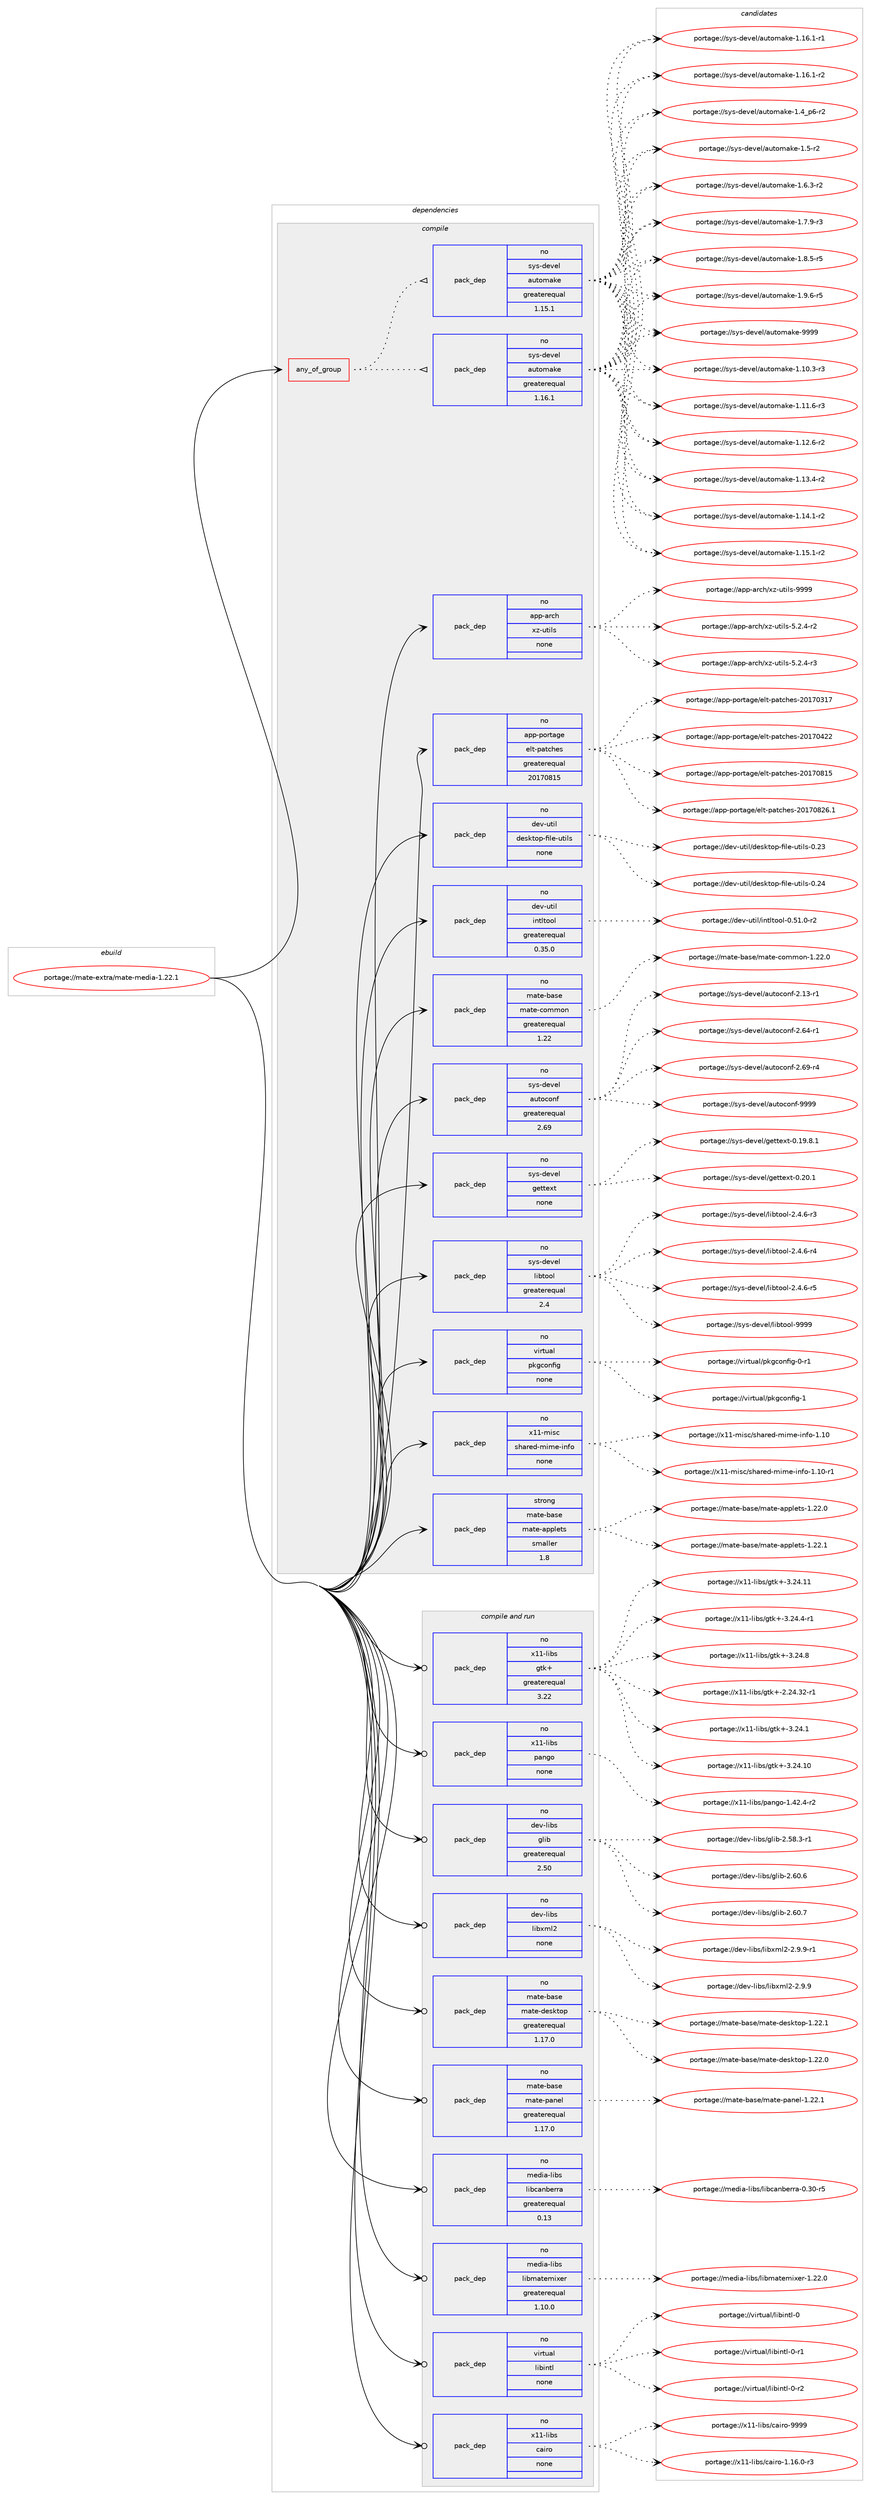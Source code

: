 digraph prolog {

# *************
# Graph options
# *************

newrank=true;
concentrate=true;
compound=true;
graph [rankdir=LR,fontname=Helvetica,fontsize=10,ranksep=1.5];#, ranksep=2.5, nodesep=0.2];
edge  [arrowhead=vee];
node  [fontname=Helvetica,fontsize=10];

# **********
# The ebuild
# **********

subgraph cluster_leftcol {
color=gray;
rank=same;
label=<<i>ebuild</i>>;
id [label="portage://mate-extra/mate-media-1.22.1", color=red, width=4, href="../mate-extra/mate-media-1.22.1.svg"];
}

# ****************
# The dependencies
# ****************

subgraph cluster_midcol {
color=gray;
label=<<i>dependencies</i>>;
subgraph cluster_compile {
fillcolor="#eeeeee";
style=filled;
label=<<i>compile</i>>;
subgraph any4843 {
dependency308327 [label=<<TABLE BORDER="0" CELLBORDER="1" CELLSPACING="0" CELLPADDING="4"><TR><TD CELLPADDING="10">any_of_group</TD></TR></TABLE>>, shape=none, color=red];subgraph pack226029 {
dependency308328 [label=<<TABLE BORDER="0" CELLBORDER="1" CELLSPACING="0" CELLPADDING="4" WIDTH="220"><TR><TD ROWSPAN="6" CELLPADDING="30">pack_dep</TD></TR><TR><TD WIDTH="110">no</TD></TR><TR><TD>sys-devel</TD></TR><TR><TD>automake</TD></TR><TR><TD>greaterequal</TD></TR><TR><TD>1.16.1</TD></TR></TABLE>>, shape=none, color=blue];
}
dependency308327:e -> dependency308328:w [weight=20,style="dotted",arrowhead="oinv"];
subgraph pack226030 {
dependency308329 [label=<<TABLE BORDER="0" CELLBORDER="1" CELLSPACING="0" CELLPADDING="4" WIDTH="220"><TR><TD ROWSPAN="6" CELLPADDING="30">pack_dep</TD></TR><TR><TD WIDTH="110">no</TD></TR><TR><TD>sys-devel</TD></TR><TR><TD>automake</TD></TR><TR><TD>greaterequal</TD></TR><TR><TD>1.15.1</TD></TR></TABLE>>, shape=none, color=blue];
}
dependency308327:e -> dependency308329:w [weight=20,style="dotted",arrowhead="oinv"];
}
id:e -> dependency308327:w [weight=20,style="solid",arrowhead="vee"];
subgraph pack226031 {
dependency308330 [label=<<TABLE BORDER="0" CELLBORDER="1" CELLSPACING="0" CELLPADDING="4" WIDTH="220"><TR><TD ROWSPAN="6" CELLPADDING="30">pack_dep</TD></TR><TR><TD WIDTH="110">no</TD></TR><TR><TD>app-arch</TD></TR><TR><TD>xz-utils</TD></TR><TR><TD>none</TD></TR><TR><TD></TD></TR></TABLE>>, shape=none, color=blue];
}
id:e -> dependency308330:w [weight=20,style="solid",arrowhead="vee"];
subgraph pack226032 {
dependency308331 [label=<<TABLE BORDER="0" CELLBORDER="1" CELLSPACING="0" CELLPADDING="4" WIDTH="220"><TR><TD ROWSPAN="6" CELLPADDING="30">pack_dep</TD></TR><TR><TD WIDTH="110">no</TD></TR><TR><TD>app-portage</TD></TR><TR><TD>elt-patches</TD></TR><TR><TD>greaterequal</TD></TR><TR><TD>20170815</TD></TR></TABLE>>, shape=none, color=blue];
}
id:e -> dependency308331:w [weight=20,style="solid",arrowhead="vee"];
subgraph pack226033 {
dependency308332 [label=<<TABLE BORDER="0" CELLBORDER="1" CELLSPACING="0" CELLPADDING="4" WIDTH="220"><TR><TD ROWSPAN="6" CELLPADDING="30">pack_dep</TD></TR><TR><TD WIDTH="110">no</TD></TR><TR><TD>dev-util</TD></TR><TR><TD>desktop-file-utils</TD></TR><TR><TD>none</TD></TR><TR><TD></TD></TR></TABLE>>, shape=none, color=blue];
}
id:e -> dependency308332:w [weight=20,style="solid",arrowhead="vee"];
subgraph pack226034 {
dependency308333 [label=<<TABLE BORDER="0" CELLBORDER="1" CELLSPACING="0" CELLPADDING="4" WIDTH="220"><TR><TD ROWSPAN="6" CELLPADDING="30">pack_dep</TD></TR><TR><TD WIDTH="110">no</TD></TR><TR><TD>dev-util</TD></TR><TR><TD>intltool</TD></TR><TR><TD>greaterequal</TD></TR><TR><TD>0.35.0</TD></TR></TABLE>>, shape=none, color=blue];
}
id:e -> dependency308333:w [weight=20,style="solid",arrowhead="vee"];
subgraph pack226035 {
dependency308334 [label=<<TABLE BORDER="0" CELLBORDER="1" CELLSPACING="0" CELLPADDING="4" WIDTH="220"><TR><TD ROWSPAN="6" CELLPADDING="30">pack_dep</TD></TR><TR><TD WIDTH="110">no</TD></TR><TR><TD>mate-base</TD></TR><TR><TD>mate-common</TD></TR><TR><TD>greaterequal</TD></TR><TR><TD>1.22</TD></TR></TABLE>>, shape=none, color=blue];
}
id:e -> dependency308334:w [weight=20,style="solid",arrowhead="vee"];
subgraph pack226036 {
dependency308335 [label=<<TABLE BORDER="0" CELLBORDER="1" CELLSPACING="0" CELLPADDING="4" WIDTH="220"><TR><TD ROWSPAN="6" CELLPADDING="30">pack_dep</TD></TR><TR><TD WIDTH="110">no</TD></TR><TR><TD>sys-devel</TD></TR><TR><TD>autoconf</TD></TR><TR><TD>greaterequal</TD></TR><TR><TD>2.69</TD></TR></TABLE>>, shape=none, color=blue];
}
id:e -> dependency308335:w [weight=20,style="solid",arrowhead="vee"];
subgraph pack226037 {
dependency308336 [label=<<TABLE BORDER="0" CELLBORDER="1" CELLSPACING="0" CELLPADDING="4" WIDTH="220"><TR><TD ROWSPAN="6" CELLPADDING="30">pack_dep</TD></TR><TR><TD WIDTH="110">no</TD></TR><TR><TD>sys-devel</TD></TR><TR><TD>gettext</TD></TR><TR><TD>none</TD></TR><TR><TD></TD></TR></TABLE>>, shape=none, color=blue];
}
id:e -> dependency308336:w [weight=20,style="solid",arrowhead="vee"];
subgraph pack226038 {
dependency308337 [label=<<TABLE BORDER="0" CELLBORDER="1" CELLSPACING="0" CELLPADDING="4" WIDTH="220"><TR><TD ROWSPAN="6" CELLPADDING="30">pack_dep</TD></TR><TR><TD WIDTH="110">no</TD></TR><TR><TD>sys-devel</TD></TR><TR><TD>libtool</TD></TR><TR><TD>greaterequal</TD></TR><TR><TD>2.4</TD></TR></TABLE>>, shape=none, color=blue];
}
id:e -> dependency308337:w [weight=20,style="solid",arrowhead="vee"];
subgraph pack226039 {
dependency308338 [label=<<TABLE BORDER="0" CELLBORDER="1" CELLSPACING="0" CELLPADDING="4" WIDTH="220"><TR><TD ROWSPAN="6" CELLPADDING="30">pack_dep</TD></TR><TR><TD WIDTH="110">no</TD></TR><TR><TD>virtual</TD></TR><TR><TD>pkgconfig</TD></TR><TR><TD>none</TD></TR><TR><TD></TD></TR></TABLE>>, shape=none, color=blue];
}
id:e -> dependency308338:w [weight=20,style="solid",arrowhead="vee"];
subgraph pack226040 {
dependency308339 [label=<<TABLE BORDER="0" CELLBORDER="1" CELLSPACING="0" CELLPADDING="4" WIDTH="220"><TR><TD ROWSPAN="6" CELLPADDING="30">pack_dep</TD></TR><TR><TD WIDTH="110">no</TD></TR><TR><TD>x11-misc</TD></TR><TR><TD>shared-mime-info</TD></TR><TR><TD>none</TD></TR><TR><TD></TD></TR></TABLE>>, shape=none, color=blue];
}
id:e -> dependency308339:w [weight=20,style="solid",arrowhead="vee"];
subgraph pack226041 {
dependency308340 [label=<<TABLE BORDER="0" CELLBORDER="1" CELLSPACING="0" CELLPADDING="4" WIDTH="220"><TR><TD ROWSPAN="6" CELLPADDING="30">pack_dep</TD></TR><TR><TD WIDTH="110">strong</TD></TR><TR><TD>mate-base</TD></TR><TR><TD>mate-applets</TD></TR><TR><TD>smaller</TD></TR><TR><TD>1.8</TD></TR></TABLE>>, shape=none, color=blue];
}
id:e -> dependency308340:w [weight=20,style="solid",arrowhead="vee"];
}
subgraph cluster_compileandrun {
fillcolor="#eeeeee";
style=filled;
label=<<i>compile and run</i>>;
subgraph pack226042 {
dependency308341 [label=<<TABLE BORDER="0" CELLBORDER="1" CELLSPACING="0" CELLPADDING="4" WIDTH="220"><TR><TD ROWSPAN="6" CELLPADDING="30">pack_dep</TD></TR><TR><TD WIDTH="110">no</TD></TR><TR><TD>dev-libs</TD></TR><TR><TD>glib</TD></TR><TR><TD>greaterequal</TD></TR><TR><TD>2.50</TD></TR></TABLE>>, shape=none, color=blue];
}
id:e -> dependency308341:w [weight=20,style="solid",arrowhead="odotvee"];
subgraph pack226043 {
dependency308342 [label=<<TABLE BORDER="0" CELLBORDER="1" CELLSPACING="0" CELLPADDING="4" WIDTH="220"><TR><TD ROWSPAN="6" CELLPADDING="30">pack_dep</TD></TR><TR><TD WIDTH="110">no</TD></TR><TR><TD>dev-libs</TD></TR><TR><TD>libxml2</TD></TR><TR><TD>none</TD></TR><TR><TD></TD></TR></TABLE>>, shape=none, color=blue];
}
id:e -> dependency308342:w [weight=20,style="solid",arrowhead="odotvee"];
subgraph pack226044 {
dependency308343 [label=<<TABLE BORDER="0" CELLBORDER="1" CELLSPACING="0" CELLPADDING="4" WIDTH="220"><TR><TD ROWSPAN="6" CELLPADDING="30">pack_dep</TD></TR><TR><TD WIDTH="110">no</TD></TR><TR><TD>mate-base</TD></TR><TR><TD>mate-desktop</TD></TR><TR><TD>greaterequal</TD></TR><TR><TD>1.17.0</TD></TR></TABLE>>, shape=none, color=blue];
}
id:e -> dependency308343:w [weight=20,style="solid",arrowhead="odotvee"];
subgraph pack226045 {
dependency308344 [label=<<TABLE BORDER="0" CELLBORDER="1" CELLSPACING="0" CELLPADDING="4" WIDTH="220"><TR><TD ROWSPAN="6" CELLPADDING="30">pack_dep</TD></TR><TR><TD WIDTH="110">no</TD></TR><TR><TD>mate-base</TD></TR><TR><TD>mate-panel</TD></TR><TR><TD>greaterequal</TD></TR><TR><TD>1.17.0</TD></TR></TABLE>>, shape=none, color=blue];
}
id:e -> dependency308344:w [weight=20,style="solid",arrowhead="odotvee"];
subgraph pack226046 {
dependency308345 [label=<<TABLE BORDER="0" CELLBORDER="1" CELLSPACING="0" CELLPADDING="4" WIDTH="220"><TR><TD ROWSPAN="6" CELLPADDING="30">pack_dep</TD></TR><TR><TD WIDTH="110">no</TD></TR><TR><TD>media-libs</TD></TR><TR><TD>libcanberra</TD></TR><TR><TD>greaterequal</TD></TR><TR><TD>0.13</TD></TR></TABLE>>, shape=none, color=blue];
}
id:e -> dependency308345:w [weight=20,style="solid",arrowhead="odotvee"];
subgraph pack226047 {
dependency308346 [label=<<TABLE BORDER="0" CELLBORDER="1" CELLSPACING="0" CELLPADDING="4" WIDTH="220"><TR><TD ROWSPAN="6" CELLPADDING="30">pack_dep</TD></TR><TR><TD WIDTH="110">no</TD></TR><TR><TD>media-libs</TD></TR><TR><TD>libmatemixer</TD></TR><TR><TD>greaterequal</TD></TR><TR><TD>1.10.0</TD></TR></TABLE>>, shape=none, color=blue];
}
id:e -> dependency308346:w [weight=20,style="solid",arrowhead="odotvee"];
subgraph pack226048 {
dependency308347 [label=<<TABLE BORDER="0" CELLBORDER="1" CELLSPACING="0" CELLPADDING="4" WIDTH="220"><TR><TD ROWSPAN="6" CELLPADDING="30">pack_dep</TD></TR><TR><TD WIDTH="110">no</TD></TR><TR><TD>virtual</TD></TR><TR><TD>libintl</TD></TR><TR><TD>none</TD></TR><TR><TD></TD></TR></TABLE>>, shape=none, color=blue];
}
id:e -> dependency308347:w [weight=20,style="solid",arrowhead="odotvee"];
subgraph pack226049 {
dependency308348 [label=<<TABLE BORDER="0" CELLBORDER="1" CELLSPACING="0" CELLPADDING="4" WIDTH="220"><TR><TD ROWSPAN="6" CELLPADDING="30">pack_dep</TD></TR><TR><TD WIDTH="110">no</TD></TR><TR><TD>x11-libs</TD></TR><TR><TD>cairo</TD></TR><TR><TD>none</TD></TR><TR><TD></TD></TR></TABLE>>, shape=none, color=blue];
}
id:e -> dependency308348:w [weight=20,style="solid",arrowhead="odotvee"];
subgraph pack226050 {
dependency308349 [label=<<TABLE BORDER="0" CELLBORDER="1" CELLSPACING="0" CELLPADDING="4" WIDTH="220"><TR><TD ROWSPAN="6" CELLPADDING="30">pack_dep</TD></TR><TR><TD WIDTH="110">no</TD></TR><TR><TD>x11-libs</TD></TR><TR><TD>gtk+</TD></TR><TR><TD>greaterequal</TD></TR><TR><TD>3.22</TD></TR></TABLE>>, shape=none, color=blue];
}
id:e -> dependency308349:w [weight=20,style="solid",arrowhead="odotvee"];
subgraph pack226051 {
dependency308350 [label=<<TABLE BORDER="0" CELLBORDER="1" CELLSPACING="0" CELLPADDING="4" WIDTH="220"><TR><TD ROWSPAN="6" CELLPADDING="30">pack_dep</TD></TR><TR><TD WIDTH="110">no</TD></TR><TR><TD>x11-libs</TD></TR><TR><TD>pango</TD></TR><TR><TD>none</TD></TR><TR><TD></TD></TR></TABLE>>, shape=none, color=blue];
}
id:e -> dependency308350:w [weight=20,style="solid",arrowhead="odotvee"];
}
subgraph cluster_run {
fillcolor="#eeeeee";
style=filled;
label=<<i>run</i>>;
}
}

# **************
# The candidates
# **************

subgraph cluster_choices {
rank=same;
color=gray;
label=<<i>candidates</i>>;

subgraph choice226029 {
color=black;
nodesep=1;
choiceportage11512111545100101118101108479711711611110997107101454946494846514511451 [label="portage://sys-devel/automake-1.10.3-r3", color=red, width=4,href="../sys-devel/automake-1.10.3-r3.svg"];
choiceportage11512111545100101118101108479711711611110997107101454946494946544511451 [label="portage://sys-devel/automake-1.11.6-r3", color=red, width=4,href="../sys-devel/automake-1.11.6-r3.svg"];
choiceportage11512111545100101118101108479711711611110997107101454946495046544511450 [label="portage://sys-devel/automake-1.12.6-r2", color=red, width=4,href="../sys-devel/automake-1.12.6-r2.svg"];
choiceportage11512111545100101118101108479711711611110997107101454946495146524511450 [label="portage://sys-devel/automake-1.13.4-r2", color=red, width=4,href="../sys-devel/automake-1.13.4-r2.svg"];
choiceportage11512111545100101118101108479711711611110997107101454946495246494511450 [label="portage://sys-devel/automake-1.14.1-r2", color=red, width=4,href="../sys-devel/automake-1.14.1-r2.svg"];
choiceportage11512111545100101118101108479711711611110997107101454946495346494511450 [label="portage://sys-devel/automake-1.15.1-r2", color=red, width=4,href="../sys-devel/automake-1.15.1-r2.svg"];
choiceportage11512111545100101118101108479711711611110997107101454946495446494511449 [label="portage://sys-devel/automake-1.16.1-r1", color=red, width=4,href="../sys-devel/automake-1.16.1-r1.svg"];
choiceportage11512111545100101118101108479711711611110997107101454946495446494511450 [label="portage://sys-devel/automake-1.16.1-r2", color=red, width=4,href="../sys-devel/automake-1.16.1-r2.svg"];
choiceportage115121115451001011181011084797117116111109971071014549465295112544511450 [label="portage://sys-devel/automake-1.4_p6-r2", color=red, width=4,href="../sys-devel/automake-1.4_p6-r2.svg"];
choiceportage11512111545100101118101108479711711611110997107101454946534511450 [label="portage://sys-devel/automake-1.5-r2", color=red, width=4,href="../sys-devel/automake-1.5-r2.svg"];
choiceportage115121115451001011181011084797117116111109971071014549465446514511450 [label="portage://sys-devel/automake-1.6.3-r2", color=red, width=4,href="../sys-devel/automake-1.6.3-r2.svg"];
choiceportage115121115451001011181011084797117116111109971071014549465546574511451 [label="portage://sys-devel/automake-1.7.9-r3", color=red, width=4,href="../sys-devel/automake-1.7.9-r3.svg"];
choiceportage115121115451001011181011084797117116111109971071014549465646534511453 [label="portage://sys-devel/automake-1.8.5-r5", color=red, width=4,href="../sys-devel/automake-1.8.5-r5.svg"];
choiceportage115121115451001011181011084797117116111109971071014549465746544511453 [label="portage://sys-devel/automake-1.9.6-r5", color=red, width=4,href="../sys-devel/automake-1.9.6-r5.svg"];
choiceportage115121115451001011181011084797117116111109971071014557575757 [label="portage://sys-devel/automake-9999", color=red, width=4,href="../sys-devel/automake-9999.svg"];
dependency308328:e -> choiceportage11512111545100101118101108479711711611110997107101454946494846514511451:w [style=dotted,weight="100"];
dependency308328:e -> choiceportage11512111545100101118101108479711711611110997107101454946494946544511451:w [style=dotted,weight="100"];
dependency308328:e -> choiceportage11512111545100101118101108479711711611110997107101454946495046544511450:w [style=dotted,weight="100"];
dependency308328:e -> choiceportage11512111545100101118101108479711711611110997107101454946495146524511450:w [style=dotted,weight="100"];
dependency308328:e -> choiceportage11512111545100101118101108479711711611110997107101454946495246494511450:w [style=dotted,weight="100"];
dependency308328:e -> choiceportage11512111545100101118101108479711711611110997107101454946495346494511450:w [style=dotted,weight="100"];
dependency308328:e -> choiceportage11512111545100101118101108479711711611110997107101454946495446494511449:w [style=dotted,weight="100"];
dependency308328:e -> choiceportage11512111545100101118101108479711711611110997107101454946495446494511450:w [style=dotted,weight="100"];
dependency308328:e -> choiceportage115121115451001011181011084797117116111109971071014549465295112544511450:w [style=dotted,weight="100"];
dependency308328:e -> choiceportage11512111545100101118101108479711711611110997107101454946534511450:w [style=dotted,weight="100"];
dependency308328:e -> choiceportage115121115451001011181011084797117116111109971071014549465446514511450:w [style=dotted,weight="100"];
dependency308328:e -> choiceportage115121115451001011181011084797117116111109971071014549465546574511451:w [style=dotted,weight="100"];
dependency308328:e -> choiceportage115121115451001011181011084797117116111109971071014549465646534511453:w [style=dotted,weight="100"];
dependency308328:e -> choiceportage115121115451001011181011084797117116111109971071014549465746544511453:w [style=dotted,weight="100"];
dependency308328:e -> choiceportage115121115451001011181011084797117116111109971071014557575757:w [style=dotted,weight="100"];
}
subgraph choice226030 {
color=black;
nodesep=1;
choiceportage11512111545100101118101108479711711611110997107101454946494846514511451 [label="portage://sys-devel/automake-1.10.3-r3", color=red, width=4,href="../sys-devel/automake-1.10.3-r3.svg"];
choiceportage11512111545100101118101108479711711611110997107101454946494946544511451 [label="portage://sys-devel/automake-1.11.6-r3", color=red, width=4,href="../sys-devel/automake-1.11.6-r3.svg"];
choiceportage11512111545100101118101108479711711611110997107101454946495046544511450 [label="portage://sys-devel/automake-1.12.6-r2", color=red, width=4,href="../sys-devel/automake-1.12.6-r2.svg"];
choiceportage11512111545100101118101108479711711611110997107101454946495146524511450 [label="portage://sys-devel/automake-1.13.4-r2", color=red, width=4,href="../sys-devel/automake-1.13.4-r2.svg"];
choiceportage11512111545100101118101108479711711611110997107101454946495246494511450 [label="portage://sys-devel/automake-1.14.1-r2", color=red, width=4,href="../sys-devel/automake-1.14.1-r2.svg"];
choiceportage11512111545100101118101108479711711611110997107101454946495346494511450 [label="portage://sys-devel/automake-1.15.1-r2", color=red, width=4,href="../sys-devel/automake-1.15.1-r2.svg"];
choiceportage11512111545100101118101108479711711611110997107101454946495446494511449 [label="portage://sys-devel/automake-1.16.1-r1", color=red, width=4,href="../sys-devel/automake-1.16.1-r1.svg"];
choiceportage11512111545100101118101108479711711611110997107101454946495446494511450 [label="portage://sys-devel/automake-1.16.1-r2", color=red, width=4,href="../sys-devel/automake-1.16.1-r2.svg"];
choiceportage115121115451001011181011084797117116111109971071014549465295112544511450 [label="portage://sys-devel/automake-1.4_p6-r2", color=red, width=4,href="../sys-devel/automake-1.4_p6-r2.svg"];
choiceportage11512111545100101118101108479711711611110997107101454946534511450 [label="portage://sys-devel/automake-1.5-r2", color=red, width=4,href="../sys-devel/automake-1.5-r2.svg"];
choiceportage115121115451001011181011084797117116111109971071014549465446514511450 [label="portage://sys-devel/automake-1.6.3-r2", color=red, width=4,href="../sys-devel/automake-1.6.3-r2.svg"];
choiceportage115121115451001011181011084797117116111109971071014549465546574511451 [label="portage://sys-devel/automake-1.7.9-r3", color=red, width=4,href="../sys-devel/automake-1.7.9-r3.svg"];
choiceportage115121115451001011181011084797117116111109971071014549465646534511453 [label="portage://sys-devel/automake-1.8.5-r5", color=red, width=4,href="../sys-devel/automake-1.8.5-r5.svg"];
choiceportage115121115451001011181011084797117116111109971071014549465746544511453 [label="portage://sys-devel/automake-1.9.6-r5", color=red, width=4,href="../sys-devel/automake-1.9.6-r5.svg"];
choiceportage115121115451001011181011084797117116111109971071014557575757 [label="portage://sys-devel/automake-9999", color=red, width=4,href="../sys-devel/automake-9999.svg"];
dependency308329:e -> choiceportage11512111545100101118101108479711711611110997107101454946494846514511451:w [style=dotted,weight="100"];
dependency308329:e -> choiceportage11512111545100101118101108479711711611110997107101454946494946544511451:w [style=dotted,weight="100"];
dependency308329:e -> choiceportage11512111545100101118101108479711711611110997107101454946495046544511450:w [style=dotted,weight="100"];
dependency308329:e -> choiceportage11512111545100101118101108479711711611110997107101454946495146524511450:w [style=dotted,weight="100"];
dependency308329:e -> choiceportage11512111545100101118101108479711711611110997107101454946495246494511450:w [style=dotted,weight="100"];
dependency308329:e -> choiceportage11512111545100101118101108479711711611110997107101454946495346494511450:w [style=dotted,weight="100"];
dependency308329:e -> choiceportage11512111545100101118101108479711711611110997107101454946495446494511449:w [style=dotted,weight="100"];
dependency308329:e -> choiceportage11512111545100101118101108479711711611110997107101454946495446494511450:w [style=dotted,weight="100"];
dependency308329:e -> choiceportage115121115451001011181011084797117116111109971071014549465295112544511450:w [style=dotted,weight="100"];
dependency308329:e -> choiceportage11512111545100101118101108479711711611110997107101454946534511450:w [style=dotted,weight="100"];
dependency308329:e -> choiceportage115121115451001011181011084797117116111109971071014549465446514511450:w [style=dotted,weight="100"];
dependency308329:e -> choiceportage115121115451001011181011084797117116111109971071014549465546574511451:w [style=dotted,weight="100"];
dependency308329:e -> choiceportage115121115451001011181011084797117116111109971071014549465646534511453:w [style=dotted,weight="100"];
dependency308329:e -> choiceportage115121115451001011181011084797117116111109971071014549465746544511453:w [style=dotted,weight="100"];
dependency308329:e -> choiceportage115121115451001011181011084797117116111109971071014557575757:w [style=dotted,weight="100"];
}
subgraph choice226031 {
color=black;
nodesep=1;
choiceportage9711211245971149910447120122451171161051081154553465046524511450 [label="portage://app-arch/xz-utils-5.2.4-r2", color=red, width=4,href="../app-arch/xz-utils-5.2.4-r2.svg"];
choiceportage9711211245971149910447120122451171161051081154553465046524511451 [label="portage://app-arch/xz-utils-5.2.4-r3", color=red, width=4,href="../app-arch/xz-utils-5.2.4-r3.svg"];
choiceportage9711211245971149910447120122451171161051081154557575757 [label="portage://app-arch/xz-utils-9999", color=red, width=4,href="../app-arch/xz-utils-9999.svg"];
dependency308330:e -> choiceportage9711211245971149910447120122451171161051081154553465046524511450:w [style=dotted,weight="100"];
dependency308330:e -> choiceportage9711211245971149910447120122451171161051081154553465046524511451:w [style=dotted,weight="100"];
dependency308330:e -> choiceportage9711211245971149910447120122451171161051081154557575757:w [style=dotted,weight="100"];
}
subgraph choice226032 {
color=black;
nodesep=1;
choiceportage97112112451121111141169710310147101108116451129711699104101115455048495548514955 [label="portage://app-portage/elt-patches-20170317", color=red, width=4,href="../app-portage/elt-patches-20170317.svg"];
choiceportage97112112451121111141169710310147101108116451129711699104101115455048495548525050 [label="portage://app-portage/elt-patches-20170422", color=red, width=4,href="../app-portage/elt-patches-20170422.svg"];
choiceportage97112112451121111141169710310147101108116451129711699104101115455048495548564953 [label="portage://app-portage/elt-patches-20170815", color=red, width=4,href="../app-portage/elt-patches-20170815.svg"];
choiceportage971121124511211111411697103101471011081164511297116991041011154550484955485650544649 [label="portage://app-portage/elt-patches-20170826.1", color=red, width=4,href="../app-portage/elt-patches-20170826.1.svg"];
dependency308331:e -> choiceportage97112112451121111141169710310147101108116451129711699104101115455048495548514955:w [style=dotted,weight="100"];
dependency308331:e -> choiceportage97112112451121111141169710310147101108116451129711699104101115455048495548525050:w [style=dotted,weight="100"];
dependency308331:e -> choiceportage97112112451121111141169710310147101108116451129711699104101115455048495548564953:w [style=dotted,weight="100"];
dependency308331:e -> choiceportage971121124511211111411697103101471011081164511297116991041011154550484955485650544649:w [style=dotted,weight="100"];
}
subgraph choice226033 {
color=black;
nodesep=1;
choiceportage100101118451171161051084710010111510711611111245102105108101451171161051081154548465051 [label="portage://dev-util/desktop-file-utils-0.23", color=red, width=4,href="../dev-util/desktop-file-utils-0.23.svg"];
choiceportage100101118451171161051084710010111510711611111245102105108101451171161051081154548465052 [label="portage://dev-util/desktop-file-utils-0.24", color=red, width=4,href="../dev-util/desktop-file-utils-0.24.svg"];
dependency308332:e -> choiceportage100101118451171161051084710010111510711611111245102105108101451171161051081154548465051:w [style=dotted,weight="100"];
dependency308332:e -> choiceportage100101118451171161051084710010111510711611111245102105108101451171161051081154548465052:w [style=dotted,weight="100"];
}
subgraph choice226034 {
color=black;
nodesep=1;
choiceportage1001011184511711610510847105110116108116111111108454846534946484511450 [label="portage://dev-util/intltool-0.51.0-r2", color=red, width=4,href="../dev-util/intltool-0.51.0-r2.svg"];
dependency308333:e -> choiceportage1001011184511711610510847105110116108116111111108454846534946484511450:w [style=dotted,weight="100"];
}
subgraph choice226035 {
color=black;
nodesep=1;
choiceportage109971161014598971151014710997116101459911110910911111045494650504648 [label="portage://mate-base/mate-common-1.22.0", color=red, width=4,href="../mate-base/mate-common-1.22.0.svg"];
dependency308334:e -> choiceportage109971161014598971151014710997116101459911110910911111045494650504648:w [style=dotted,weight="100"];
}
subgraph choice226036 {
color=black;
nodesep=1;
choiceportage1151211154510010111810110847971171161119911111010245504649514511449 [label="portage://sys-devel/autoconf-2.13-r1", color=red, width=4,href="../sys-devel/autoconf-2.13-r1.svg"];
choiceportage1151211154510010111810110847971171161119911111010245504654524511449 [label="portage://sys-devel/autoconf-2.64-r1", color=red, width=4,href="../sys-devel/autoconf-2.64-r1.svg"];
choiceportage1151211154510010111810110847971171161119911111010245504654574511452 [label="portage://sys-devel/autoconf-2.69-r4", color=red, width=4,href="../sys-devel/autoconf-2.69-r4.svg"];
choiceportage115121115451001011181011084797117116111991111101024557575757 [label="portage://sys-devel/autoconf-9999", color=red, width=4,href="../sys-devel/autoconf-9999.svg"];
dependency308335:e -> choiceportage1151211154510010111810110847971171161119911111010245504649514511449:w [style=dotted,weight="100"];
dependency308335:e -> choiceportage1151211154510010111810110847971171161119911111010245504654524511449:w [style=dotted,weight="100"];
dependency308335:e -> choiceportage1151211154510010111810110847971171161119911111010245504654574511452:w [style=dotted,weight="100"];
dependency308335:e -> choiceportage115121115451001011181011084797117116111991111101024557575757:w [style=dotted,weight="100"];
}
subgraph choice226037 {
color=black;
nodesep=1;
choiceportage1151211154510010111810110847103101116116101120116454846495746564649 [label="portage://sys-devel/gettext-0.19.8.1", color=red, width=4,href="../sys-devel/gettext-0.19.8.1.svg"];
choiceportage115121115451001011181011084710310111611610112011645484650484649 [label="portage://sys-devel/gettext-0.20.1", color=red, width=4,href="../sys-devel/gettext-0.20.1.svg"];
dependency308336:e -> choiceportage1151211154510010111810110847103101116116101120116454846495746564649:w [style=dotted,weight="100"];
dependency308336:e -> choiceportage115121115451001011181011084710310111611610112011645484650484649:w [style=dotted,weight="100"];
}
subgraph choice226038 {
color=black;
nodesep=1;
choiceportage1151211154510010111810110847108105981161111111084550465246544511451 [label="portage://sys-devel/libtool-2.4.6-r3", color=red, width=4,href="../sys-devel/libtool-2.4.6-r3.svg"];
choiceportage1151211154510010111810110847108105981161111111084550465246544511452 [label="portage://sys-devel/libtool-2.4.6-r4", color=red, width=4,href="../sys-devel/libtool-2.4.6-r4.svg"];
choiceportage1151211154510010111810110847108105981161111111084550465246544511453 [label="portage://sys-devel/libtool-2.4.6-r5", color=red, width=4,href="../sys-devel/libtool-2.4.6-r5.svg"];
choiceportage1151211154510010111810110847108105981161111111084557575757 [label="portage://sys-devel/libtool-9999", color=red, width=4,href="../sys-devel/libtool-9999.svg"];
dependency308337:e -> choiceportage1151211154510010111810110847108105981161111111084550465246544511451:w [style=dotted,weight="100"];
dependency308337:e -> choiceportage1151211154510010111810110847108105981161111111084550465246544511452:w [style=dotted,weight="100"];
dependency308337:e -> choiceportage1151211154510010111810110847108105981161111111084550465246544511453:w [style=dotted,weight="100"];
dependency308337:e -> choiceportage1151211154510010111810110847108105981161111111084557575757:w [style=dotted,weight="100"];
}
subgraph choice226039 {
color=black;
nodesep=1;
choiceportage11810511411611797108471121071039911111010210510345484511449 [label="portage://virtual/pkgconfig-0-r1", color=red, width=4,href="../virtual/pkgconfig-0-r1.svg"];
choiceportage1181051141161179710847112107103991111101021051034549 [label="portage://virtual/pkgconfig-1", color=red, width=4,href="../virtual/pkgconfig-1.svg"];
dependency308338:e -> choiceportage11810511411611797108471121071039911111010210510345484511449:w [style=dotted,weight="100"];
dependency308338:e -> choiceportage1181051141161179710847112107103991111101021051034549:w [style=dotted,weight="100"];
}
subgraph choice226040 {
color=black;
nodesep=1;
choiceportage12049494510910511599471151049711410110045109105109101451051101021114549464948 [label="portage://x11-misc/shared-mime-info-1.10", color=red, width=4,href="../x11-misc/shared-mime-info-1.10.svg"];
choiceportage120494945109105115994711510497114101100451091051091014510511010211145494649484511449 [label="portage://x11-misc/shared-mime-info-1.10-r1", color=red, width=4,href="../x11-misc/shared-mime-info-1.10-r1.svg"];
dependency308339:e -> choiceportage12049494510910511599471151049711410110045109105109101451051101021114549464948:w [style=dotted,weight="100"];
dependency308339:e -> choiceportage120494945109105115994711510497114101100451091051091014510511010211145494649484511449:w [style=dotted,weight="100"];
}
subgraph choice226041 {
color=black;
nodesep=1;
choiceportage109971161014598971151014710997116101459711211210810111611545494650504648 [label="portage://mate-base/mate-applets-1.22.0", color=red, width=4,href="../mate-base/mate-applets-1.22.0.svg"];
choiceportage109971161014598971151014710997116101459711211210810111611545494650504649 [label="portage://mate-base/mate-applets-1.22.1", color=red, width=4,href="../mate-base/mate-applets-1.22.1.svg"];
dependency308340:e -> choiceportage109971161014598971151014710997116101459711211210810111611545494650504648:w [style=dotted,weight="100"];
dependency308340:e -> choiceportage109971161014598971151014710997116101459711211210810111611545494650504649:w [style=dotted,weight="100"];
}
subgraph choice226042 {
color=black;
nodesep=1;
choiceportage10010111845108105981154710310810598455046535646514511449 [label="portage://dev-libs/glib-2.58.3-r1", color=red, width=4,href="../dev-libs/glib-2.58.3-r1.svg"];
choiceportage1001011184510810598115471031081059845504654484654 [label="portage://dev-libs/glib-2.60.6", color=red, width=4,href="../dev-libs/glib-2.60.6.svg"];
choiceportage1001011184510810598115471031081059845504654484655 [label="portage://dev-libs/glib-2.60.7", color=red, width=4,href="../dev-libs/glib-2.60.7.svg"];
dependency308341:e -> choiceportage10010111845108105981154710310810598455046535646514511449:w [style=dotted,weight="100"];
dependency308341:e -> choiceportage1001011184510810598115471031081059845504654484654:w [style=dotted,weight="100"];
dependency308341:e -> choiceportage1001011184510810598115471031081059845504654484655:w [style=dotted,weight="100"];
}
subgraph choice226043 {
color=black;
nodesep=1;
choiceportage1001011184510810598115471081059812010910850455046574657 [label="portage://dev-libs/libxml2-2.9.9", color=red, width=4,href="../dev-libs/libxml2-2.9.9.svg"];
choiceportage10010111845108105981154710810598120109108504550465746574511449 [label="portage://dev-libs/libxml2-2.9.9-r1", color=red, width=4,href="../dev-libs/libxml2-2.9.9-r1.svg"];
dependency308342:e -> choiceportage1001011184510810598115471081059812010910850455046574657:w [style=dotted,weight="100"];
dependency308342:e -> choiceportage10010111845108105981154710810598120109108504550465746574511449:w [style=dotted,weight="100"];
}
subgraph choice226044 {
color=black;
nodesep=1;
choiceportage1099711610145989711510147109971161014510010111510711611111245494650504648 [label="portage://mate-base/mate-desktop-1.22.0", color=red, width=4,href="../mate-base/mate-desktop-1.22.0.svg"];
choiceportage1099711610145989711510147109971161014510010111510711611111245494650504649 [label="portage://mate-base/mate-desktop-1.22.1", color=red, width=4,href="../mate-base/mate-desktop-1.22.1.svg"];
dependency308343:e -> choiceportage1099711610145989711510147109971161014510010111510711611111245494650504648:w [style=dotted,weight="100"];
dependency308343:e -> choiceportage1099711610145989711510147109971161014510010111510711611111245494650504649:w [style=dotted,weight="100"];
}
subgraph choice226045 {
color=black;
nodesep=1;
choiceportage109971161014598971151014710997116101451129711010110845494650504649 [label="portage://mate-base/mate-panel-1.22.1", color=red, width=4,href="../mate-base/mate-panel-1.22.1.svg"];
dependency308344:e -> choiceportage109971161014598971151014710997116101451129711010110845494650504649:w [style=dotted,weight="100"];
}
subgraph choice226046 {
color=black;
nodesep=1;
choiceportage10910110010597451081059811547108105989997110981011141149745484651484511453 [label="portage://media-libs/libcanberra-0.30-r5", color=red, width=4,href="../media-libs/libcanberra-0.30-r5.svg"];
dependency308345:e -> choiceportage10910110010597451081059811547108105989997110981011141149745484651484511453:w [style=dotted,weight="100"];
}
subgraph choice226047 {
color=black;
nodesep=1;
choiceportage10910110010597451081059811547108105981099711610110910512010111445494650504648 [label="portage://media-libs/libmatemixer-1.22.0", color=red, width=4,href="../media-libs/libmatemixer-1.22.0.svg"];
dependency308346:e -> choiceportage10910110010597451081059811547108105981099711610110910512010111445494650504648:w [style=dotted,weight="100"];
}
subgraph choice226048 {
color=black;
nodesep=1;
choiceportage1181051141161179710847108105981051101161084548 [label="portage://virtual/libintl-0", color=red, width=4,href="../virtual/libintl-0.svg"];
choiceportage11810511411611797108471081059810511011610845484511449 [label="portage://virtual/libintl-0-r1", color=red, width=4,href="../virtual/libintl-0-r1.svg"];
choiceportage11810511411611797108471081059810511011610845484511450 [label="portage://virtual/libintl-0-r2", color=red, width=4,href="../virtual/libintl-0-r2.svg"];
dependency308347:e -> choiceportage1181051141161179710847108105981051101161084548:w [style=dotted,weight="100"];
dependency308347:e -> choiceportage11810511411611797108471081059810511011610845484511449:w [style=dotted,weight="100"];
dependency308347:e -> choiceportage11810511411611797108471081059810511011610845484511450:w [style=dotted,weight="100"];
}
subgraph choice226049 {
color=black;
nodesep=1;
choiceportage12049494510810598115479997105114111454946495446484511451 [label="portage://x11-libs/cairo-1.16.0-r3", color=red, width=4,href="../x11-libs/cairo-1.16.0-r3.svg"];
choiceportage120494945108105981154799971051141114557575757 [label="portage://x11-libs/cairo-9999", color=red, width=4,href="../x11-libs/cairo-9999.svg"];
dependency308348:e -> choiceportage12049494510810598115479997105114111454946495446484511451:w [style=dotted,weight="100"];
dependency308348:e -> choiceportage120494945108105981154799971051141114557575757:w [style=dotted,weight="100"];
}
subgraph choice226050 {
color=black;
nodesep=1;
choiceportage12049494510810598115471031161074345504650524651504511449 [label="portage://x11-libs/gtk+-2.24.32-r1", color=red, width=4,href="../x11-libs/gtk+-2.24.32-r1.svg"];
choiceportage12049494510810598115471031161074345514650524649 [label="portage://x11-libs/gtk+-3.24.1", color=red, width=4,href="../x11-libs/gtk+-3.24.1.svg"];
choiceportage1204949451081059811547103116107434551465052464948 [label="portage://x11-libs/gtk+-3.24.10", color=red, width=4,href="../x11-libs/gtk+-3.24.10.svg"];
choiceportage1204949451081059811547103116107434551465052464949 [label="portage://x11-libs/gtk+-3.24.11", color=red, width=4,href="../x11-libs/gtk+-3.24.11.svg"];
choiceportage120494945108105981154710311610743455146505246524511449 [label="portage://x11-libs/gtk+-3.24.4-r1", color=red, width=4,href="../x11-libs/gtk+-3.24.4-r1.svg"];
choiceportage12049494510810598115471031161074345514650524656 [label="portage://x11-libs/gtk+-3.24.8", color=red, width=4,href="../x11-libs/gtk+-3.24.8.svg"];
dependency308349:e -> choiceportage12049494510810598115471031161074345504650524651504511449:w [style=dotted,weight="100"];
dependency308349:e -> choiceportage12049494510810598115471031161074345514650524649:w [style=dotted,weight="100"];
dependency308349:e -> choiceportage1204949451081059811547103116107434551465052464948:w [style=dotted,weight="100"];
dependency308349:e -> choiceportage1204949451081059811547103116107434551465052464949:w [style=dotted,weight="100"];
dependency308349:e -> choiceportage120494945108105981154710311610743455146505246524511449:w [style=dotted,weight="100"];
dependency308349:e -> choiceportage12049494510810598115471031161074345514650524656:w [style=dotted,weight="100"];
}
subgraph choice226051 {
color=black;
nodesep=1;
choiceportage120494945108105981154711297110103111454946525046524511450 [label="portage://x11-libs/pango-1.42.4-r2", color=red, width=4,href="../x11-libs/pango-1.42.4-r2.svg"];
dependency308350:e -> choiceportage120494945108105981154711297110103111454946525046524511450:w [style=dotted,weight="100"];
}
}

}
